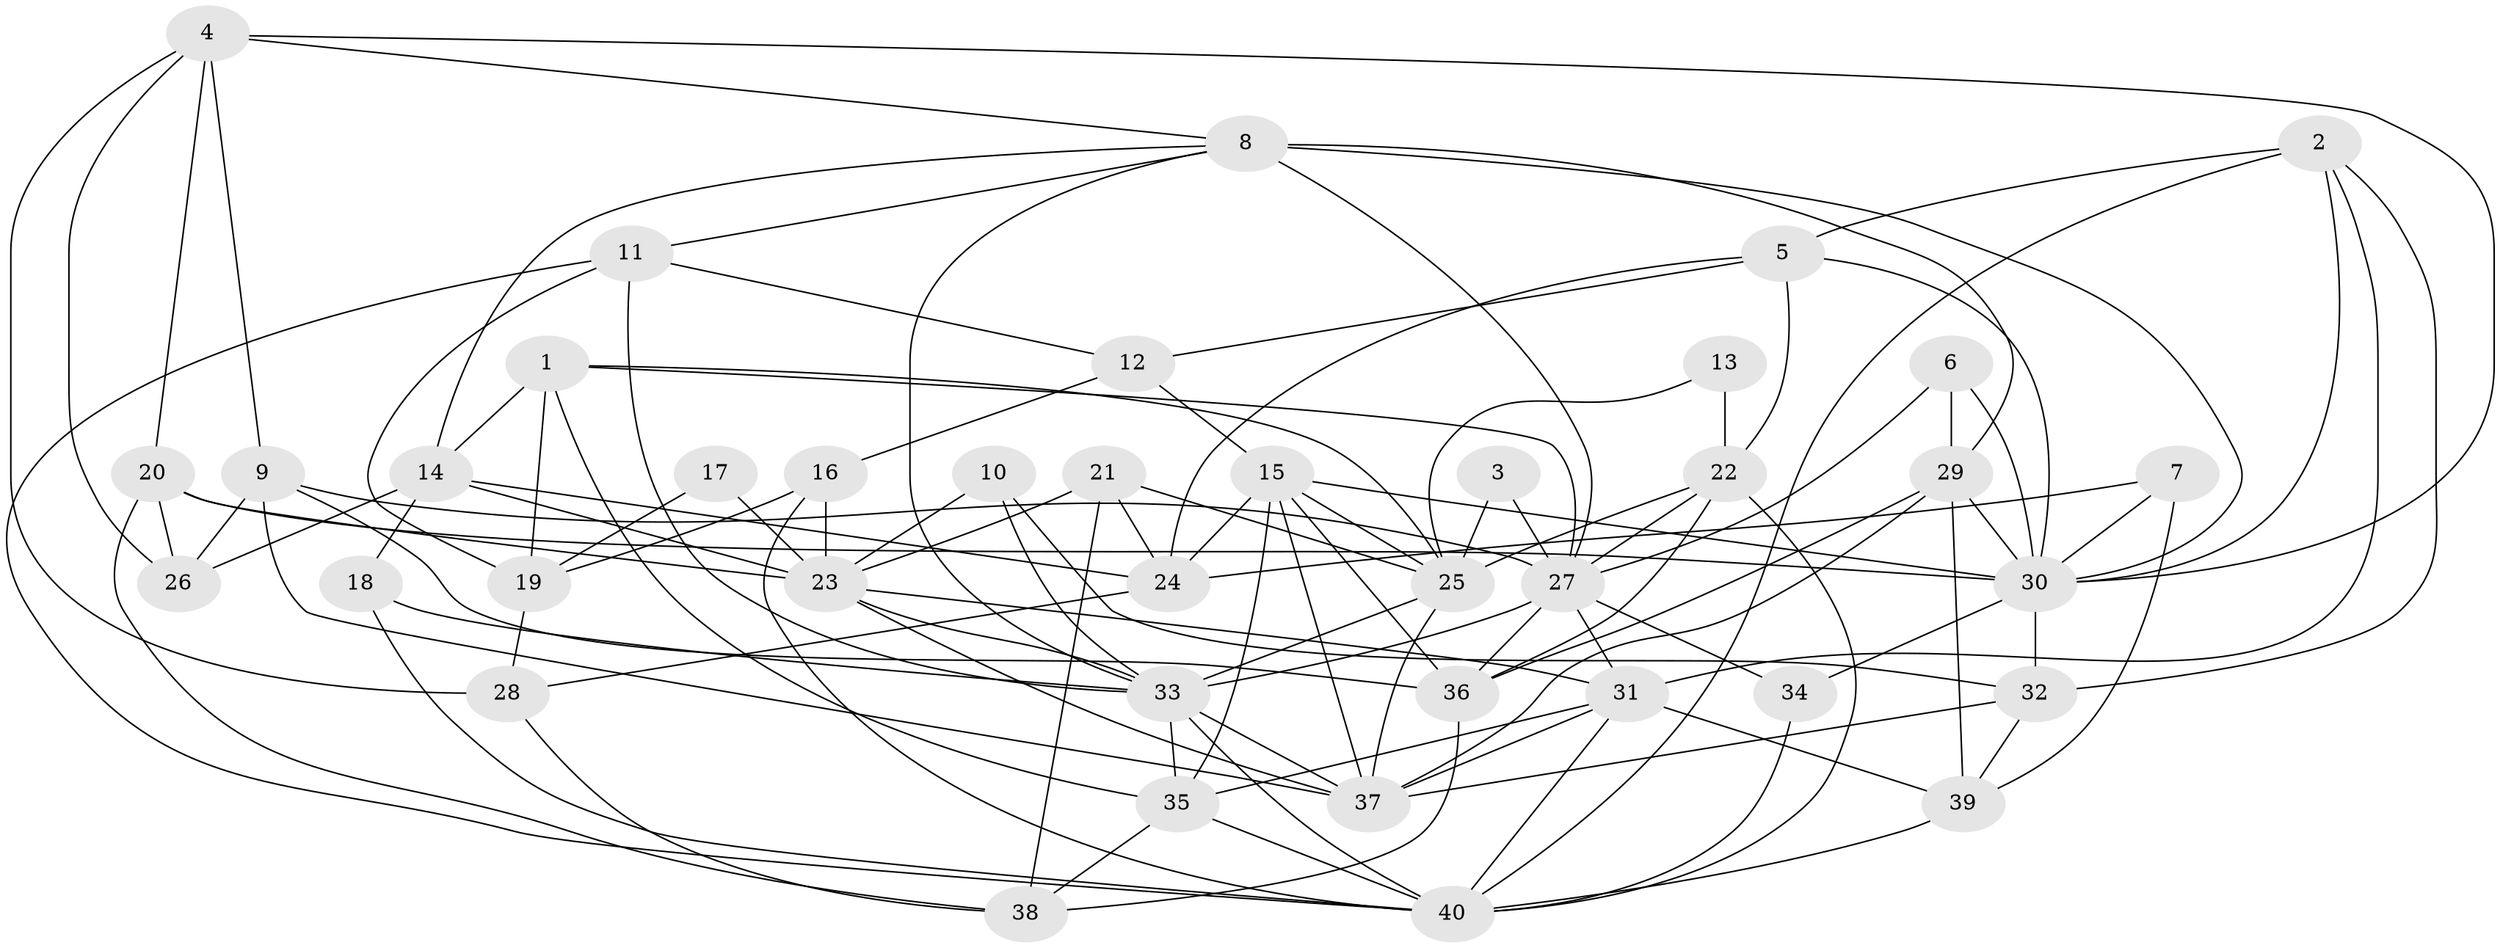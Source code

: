 // original degree distribution, {5: 0.16455696202531644, 2: 0.1518987341772152, 4: 0.26582278481012656, 7: 0.02531645569620253, 6: 0.08860759493670886, 3: 0.26582278481012656, 8: 0.0379746835443038}
// Generated by graph-tools (version 1.1) at 2025/50/03/09/25 03:50:03]
// undirected, 40 vertices, 110 edges
graph export_dot {
graph [start="1"]
  node [color=gray90,style=filled];
  1;
  2;
  3;
  4;
  5;
  6;
  7;
  8;
  9;
  10;
  11;
  12;
  13;
  14;
  15;
  16;
  17;
  18;
  19;
  20;
  21;
  22;
  23;
  24;
  25;
  26;
  27;
  28;
  29;
  30;
  31;
  32;
  33;
  34;
  35;
  36;
  37;
  38;
  39;
  40;
  1 -- 14 [weight=1.0];
  1 -- 19 [weight=1.0];
  1 -- 25 [weight=1.0];
  1 -- 27 [weight=1.0];
  1 -- 35 [weight=1.0];
  2 -- 5 [weight=1.0];
  2 -- 30 [weight=1.0];
  2 -- 31 [weight=1.0];
  2 -- 32 [weight=1.0];
  2 -- 40 [weight=1.0];
  3 -- 25 [weight=1.0];
  3 -- 27 [weight=1.0];
  4 -- 8 [weight=1.0];
  4 -- 9 [weight=1.0];
  4 -- 20 [weight=1.0];
  4 -- 26 [weight=1.0];
  4 -- 28 [weight=1.0];
  4 -- 30 [weight=1.0];
  5 -- 12 [weight=1.0];
  5 -- 22 [weight=1.0];
  5 -- 24 [weight=1.0];
  5 -- 30 [weight=1.0];
  6 -- 27 [weight=1.0];
  6 -- 29 [weight=1.0];
  6 -- 30 [weight=1.0];
  7 -- 24 [weight=1.0];
  7 -- 30 [weight=1.0];
  7 -- 39 [weight=1.0];
  8 -- 11 [weight=1.0];
  8 -- 14 [weight=1.0];
  8 -- 27 [weight=2.0];
  8 -- 29 [weight=1.0];
  8 -- 30 [weight=1.0];
  8 -- 33 [weight=1.0];
  9 -- 26 [weight=1.0];
  9 -- 27 [weight=1.0];
  9 -- 36 [weight=1.0];
  9 -- 37 [weight=1.0];
  10 -- 23 [weight=1.0];
  10 -- 32 [weight=1.0];
  10 -- 33 [weight=1.0];
  11 -- 12 [weight=1.0];
  11 -- 19 [weight=1.0];
  11 -- 33 [weight=1.0];
  11 -- 40 [weight=1.0];
  12 -- 15 [weight=1.0];
  12 -- 16 [weight=1.0];
  13 -- 22 [weight=1.0];
  13 -- 25 [weight=1.0];
  14 -- 18 [weight=1.0];
  14 -- 23 [weight=1.0];
  14 -- 24 [weight=1.0];
  14 -- 26 [weight=1.0];
  15 -- 24 [weight=1.0];
  15 -- 25 [weight=1.0];
  15 -- 30 [weight=1.0];
  15 -- 35 [weight=1.0];
  15 -- 36 [weight=1.0];
  15 -- 37 [weight=1.0];
  16 -- 19 [weight=3.0];
  16 -- 23 [weight=1.0];
  16 -- 40 [weight=1.0];
  17 -- 19 [weight=1.0];
  17 -- 23 [weight=1.0];
  18 -- 33 [weight=1.0];
  18 -- 40 [weight=1.0];
  19 -- 28 [weight=1.0];
  20 -- 23 [weight=1.0];
  20 -- 26 [weight=1.0];
  20 -- 30 [weight=1.0];
  20 -- 38 [weight=1.0];
  21 -- 23 [weight=1.0];
  21 -- 24 [weight=1.0];
  21 -- 25 [weight=1.0];
  21 -- 38 [weight=1.0];
  22 -- 25 [weight=1.0];
  22 -- 27 [weight=1.0];
  22 -- 36 [weight=1.0];
  22 -- 40 [weight=1.0];
  23 -- 31 [weight=1.0];
  23 -- 33 [weight=1.0];
  23 -- 37 [weight=1.0];
  24 -- 28 [weight=1.0];
  25 -- 33 [weight=1.0];
  25 -- 37 [weight=1.0];
  27 -- 31 [weight=1.0];
  27 -- 33 [weight=1.0];
  27 -- 34 [weight=1.0];
  27 -- 36 [weight=1.0];
  28 -- 38 [weight=1.0];
  29 -- 30 [weight=1.0];
  29 -- 36 [weight=1.0];
  29 -- 37 [weight=1.0];
  29 -- 39 [weight=1.0];
  30 -- 32 [weight=1.0];
  30 -- 34 [weight=1.0];
  31 -- 35 [weight=1.0];
  31 -- 37 [weight=1.0];
  31 -- 39 [weight=1.0];
  31 -- 40 [weight=1.0];
  32 -- 37 [weight=1.0];
  32 -- 39 [weight=1.0];
  33 -- 35 [weight=1.0];
  33 -- 37 [weight=1.0];
  33 -- 40 [weight=1.0];
  34 -- 40 [weight=1.0];
  35 -- 38 [weight=1.0];
  35 -- 40 [weight=1.0];
  36 -- 38 [weight=1.0];
  39 -- 40 [weight=1.0];
}
